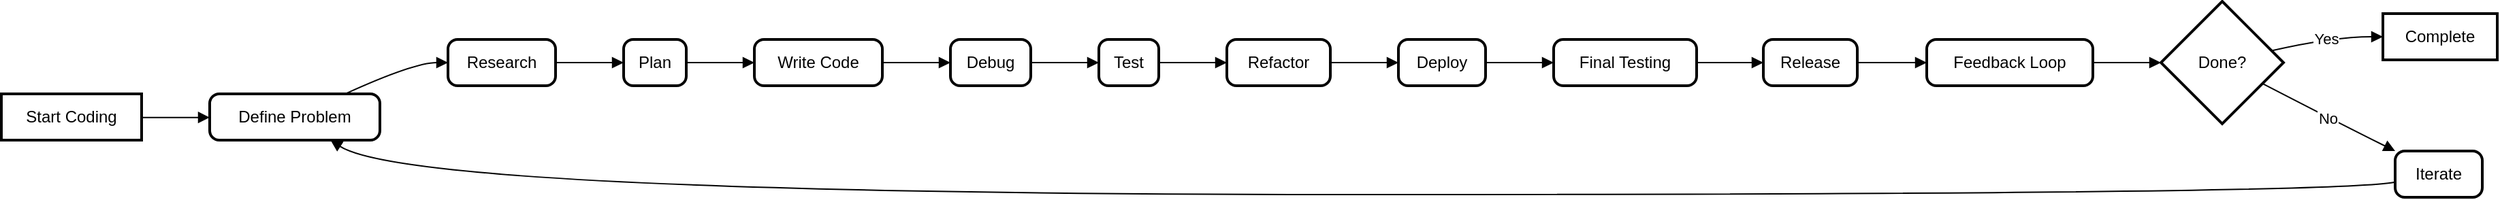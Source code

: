 <mxfile version="24.7.10">
  <diagram name="Page-1" id="Er3UUXBsL8TKHZk86CLN">
    <mxGraphModel>
      <root>
        <mxCell id="0" />
        <mxCell id="1" parent="0" />
        <mxCell id="2" value="Start Coding" style="whiteSpace=wrap;strokeWidth=2;" vertex="1" parent="1">
          <mxGeometry y="68" width="103" height="34" as="geometry" />
        </mxCell>
        <mxCell id="3" value="Define Problem" style="rounded=1;absoluteArcSize=1;arcSize=14;whiteSpace=wrap;strokeWidth=2;" vertex="1" parent="1">
          <mxGeometry x="153" y="68" width="125" height="34" as="geometry" />
        </mxCell>
        <mxCell id="4" value="Research" style="rounded=1;absoluteArcSize=1;arcSize=14;whiteSpace=wrap;strokeWidth=2;" vertex="1" parent="1">
          <mxGeometry x="328" y="28" width="79" height="34" as="geometry" />
        </mxCell>
        <mxCell id="5" value="Plan" style="rounded=1;absoluteArcSize=1;arcSize=14;whiteSpace=wrap;strokeWidth=2;" vertex="1" parent="1">
          <mxGeometry x="457" y="28" width="46" height="34" as="geometry" />
        </mxCell>
        <mxCell id="6" value="Write Code" style="rounded=1;absoluteArcSize=1;arcSize=14;whiteSpace=wrap;strokeWidth=2;" vertex="1" parent="1">
          <mxGeometry x="553" y="28" width="94" height="34" as="geometry" />
        </mxCell>
        <mxCell id="7" value="Debug" style="rounded=1;absoluteArcSize=1;arcSize=14;whiteSpace=wrap;strokeWidth=2;" vertex="1" parent="1">
          <mxGeometry x="697" y="28" width="59" height="34" as="geometry" />
        </mxCell>
        <mxCell id="8" value="Test" style="rounded=1;absoluteArcSize=1;arcSize=14;whiteSpace=wrap;strokeWidth=2;" vertex="1" parent="1">
          <mxGeometry x="806" y="28" width="44" height="34" as="geometry" />
        </mxCell>
        <mxCell id="9" value="Refactor" style="rounded=1;absoluteArcSize=1;arcSize=14;whiteSpace=wrap;strokeWidth=2;" vertex="1" parent="1">
          <mxGeometry x="900" y="28" width="76" height="34" as="geometry" />
        </mxCell>
        <mxCell id="10" value="Deploy" style="rounded=1;absoluteArcSize=1;arcSize=14;whiteSpace=wrap;strokeWidth=2;" vertex="1" parent="1">
          <mxGeometry x="1026" y="28" width="64" height="34" as="geometry" />
        </mxCell>
        <mxCell id="11" value="Final Testing" style="rounded=1;absoluteArcSize=1;arcSize=14;whiteSpace=wrap;strokeWidth=2;" vertex="1" parent="1">
          <mxGeometry x="1140" y="28" width="105" height="34" as="geometry" />
        </mxCell>
        <mxCell id="12" value="Release" style="rounded=1;absoluteArcSize=1;arcSize=14;whiteSpace=wrap;strokeWidth=2;" vertex="1" parent="1">
          <mxGeometry x="1294" y="28" width="69" height="34" as="geometry" />
        </mxCell>
        <mxCell id="13" value="Feedback Loop" style="rounded=1;absoluteArcSize=1;arcSize=14;whiteSpace=wrap;strokeWidth=2;" vertex="1" parent="1">
          <mxGeometry x="1414" y="28" width="122" height="34" as="geometry" />
        </mxCell>
        <mxCell id="14" value="Done?" style="rhombus;strokeWidth=2;whiteSpace=wrap;" vertex="1" parent="1">
          <mxGeometry x="1586" width="90" height="90" as="geometry" />
        </mxCell>
        <mxCell id="15" value="Complete" style="whiteSpace=wrap;strokeWidth=2;" vertex="1" parent="1">
          <mxGeometry x="1749" y="9" width="84" height="34" as="geometry" />
        </mxCell>
        <mxCell id="16" value="Iterate" style="rounded=1;absoluteArcSize=1;arcSize=14;whiteSpace=wrap;strokeWidth=2;" vertex="1" parent="1">
          <mxGeometry x="1758" y="110" width="64" height="34" as="geometry" />
        </mxCell>
        <mxCell id="17" value="" style="curved=1;startArrow=none;endArrow=block;exitX=1;exitY=0.51;entryX=0;entryY=0.51;" edge="1" parent="1" source="2" target="3">
          <mxGeometry relative="1" as="geometry">
            <Array as="points" />
          </mxGeometry>
        </mxCell>
        <mxCell id="18" value="" style="curved=1;startArrow=none;endArrow=block;exitX=0.79;exitY=0.01;entryX=0;entryY=0.5;" edge="1" parent="1" source="3" target="4">
          <mxGeometry relative="1" as="geometry">
            <Array as="points">
              <mxPoint x="303" y="45" />
            </Array>
          </mxGeometry>
        </mxCell>
        <mxCell id="19" value="" style="curved=1;startArrow=none;endArrow=block;exitX=1;exitY=0.5;entryX=0;entryY=0.5;" edge="1" parent="1" source="4" target="5">
          <mxGeometry relative="1" as="geometry">
            <Array as="points" />
          </mxGeometry>
        </mxCell>
        <mxCell id="20" value="" style="curved=1;startArrow=none;endArrow=block;exitX=1;exitY=0.5;entryX=0;entryY=0.5;" edge="1" parent="1" source="5" target="6">
          <mxGeometry relative="1" as="geometry">
            <Array as="points" />
          </mxGeometry>
        </mxCell>
        <mxCell id="21" value="" style="curved=1;startArrow=none;endArrow=block;exitX=1;exitY=0.5;entryX=0;entryY=0.5;" edge="1" parent="1" source="6" target="7">
          <mxGeometry relative="1" as="geometry">
            <Array as="points" />
          </mxGeometry>
        </mxCell>
        <mxCell id="22" value="" style="curved=1;startArrow=none;endArrow=block;exitX=1.01;exitY=0.5;entryX=0.01;entryY=0.5;" edge="1" parent="1" source="7" target="8">
          <mxGeometry relative="1" as="geometry">
            <Array as="points" />
          </mxGeometry>
        </mxCell>
        <mxCell id="23" value="" style="curved=1;startArrow=none;endArrow=block;exitX=1;exitY=0.5;entryX=0;entryY=0.5;" edge="1" parent="1" source="8" target="9">
          <mxGeometry relative="1" as="geometry">
            <Array as="points" />
          </mxGeometry>
        </mxCell>
        <mxCell id="24" value="" style="curved=1;startArrow=none;endArrow=block;exitX=1;exitY=0.5;entryX=0;entryY=0.5;" edge="1" parent="1" source="9" target="10">
          <mxGeometry relative="1" as="geometry">
            <Array as="points" />
          </mxGeometry>
        </mxCell>
        <mxCell id="25" value="" style="curved=1;startArrow=none;endArrow=block;exitX=0.99;exitY=0.5;entryX=0;entryY=0.5;" edge="1" parent="1" source="10" target="11">
          <mxGeometry relative="1" as="geometry">
            <Array as="points" />
          </mxGeometry>
        </mxCell>
        <mxCell id="26" value="" style="curved=1;startArrow=none;endArrow=block;exitX=0.99;exitY=0.5;entryX=0;entryY=0.5;" edge="1" parent="1" source="11" target="12">
          <mxGeometry relative="1" as="geometry">
            <Array as="points" />
          </mxGeometry>
        </mxCell>
        <mxCell id="27" value="" style="curved=1;startArrow=none;endArrow=block;exitX=1.01;exitY=0.5;entryX=0;entryY=0.5;" edge="1" parent="1" source="12" target="13">
          <mxGeometry relative="1" as="geometry">
            <Array as="points" />
          </mxGeometry>
        </mxCell>
        <mxCell id="28" value="" style="curved=1;startArrow=none;endArrow=block;exitX=1;exitY=0.5;entryX=0;entryY=0.5;" edge="1" parent="1" source="13" target="14">
          <mxGeometry relative="1" as="geometry">
            <Array as="points" />
          </mxGeometry>
        </mxCell>
        <mxCell id="29" value="Yes" style="curved=1;startArrow=none;endArrow=block;exitX=1;exitY=0.38;entryX=0;entryY=0.5;" edge="1" parent="1" source="14" target="15">
          <mxGeometry relative="1" as="geometry">
            <Array as="points">
              <mxPoint x="1712" y="26" />
            </Array>
          </mxGeometry>
        </mxCell>
        <mxCell id="30" value="No" style="curved=1;startArrow=none;endArrow=block;exitX=1;exitY=0.76;entryX=0.01;entryY=0.01;" edge="1" parent="1" source="14" target="16">
          <mxGeometry relative="1" as="geometry">
            <Array as="points">
              <mxPoint x="1712" y="87" />
            </Array>
          </mxGeometry>
        </mxCell>
        <mxCell id="31" value="" style="curved=1;startArrow=none;endArrow=block;exitX=0.01;exitY=0.67;entryX=0.71;entryY=1;" edge="1" parent="1" source="16" target="3">
          <mxGeometry relative="1" as="geometry">
            <Array as="points">
              <mxPoint x="1712" y="142" />
              <mxPoint x="303" y="142" />
            </Array>
          </mxGeometry>
        </mxCell>
      </root>
    </mxGraphModel>
  </diagram>
</mxfile>
